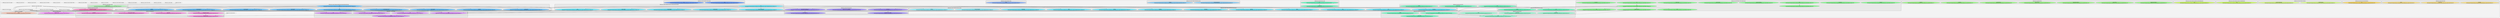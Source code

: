 digraph G {
    graph [rankdir=TB, clusterrank="local"];
    subgraph cluster_G {

        graph [style="filled,rounded", fillcolor="#80808018", label=""];
        linkedin_jobs_scraper [label="linkedin_jobs_scraper", style="filled", fillcolor="#ffffffb2", fontcolor="#000000", group="0"];
        linkedin_jobs_scraper__config [label="linkedin_jobs_scraper.config", style="filled", fillcolor="#ffffffb2", fontcolor="#000000", group="1"];
        linkedin_jobs_scraper__events [label="linkedin_jobs_scraper.events", style="filled", fillcolor="#ffffffb2", fontcolor="#000000", group="2"];
        linkedin_jobs_scraper__events__events [label="linkedin_jobs_scraper.events.events", style="filled", fillcolor="#ffffffb2", fontcolor="#000000", group="3"];
        linkedin_jobs_scraper__exceptions [label="linkedin_jobs_scraper.exceptions", style="filled", fillcolor="#ffffffb2", fontcolor="#000000", group="4"];
        linkedin_jobs_scraper__exceptions__exceptions [label="linkedin_jobs_scraper.exceptions.exceptions", style="filled", fillcolor="#ffffffb2", fontcolor="#000000", group="5"];
        linkedin_jobs_scraper__filters [label="linkedin_jobs_scraper.filters", style="filled", fillcolor="#ffffffb2", fontcolor="#000000", group="6"];
        linkedin_jobs_scraper__filters__filters [label="linkedin_jobs_scraper.filters.filters", style="filled", fillcolor="#ffffffb2", fontcolor="#000000", group="7"];
        linkedin_jobs_scraper__linkedin_scraper [label="linkedin_jobs_scraper.linkedin_scraper", style="filled", fillcolor="#ffffffb2", fontcolor="#000000", group="8"];
        linkedin_jobs_scraper__query [label="linkedin_jobs_scraper.query", style="filled", fillcolor="#ffffffb2", fontcolor="#000000", group="9"];
        linkedin_jobs_scraper__query__quer [label="linkedin_jobs_scraper.query.quer", style="filled", fillcolor="#ffffffb2", fontcolor="#000000", group="10"];
        linkedin_jobs_scraper__strategies [label="linkedin_jobs_scraper.strategies", style="filled", fillcolor="#ffffffb2", fontcolor="#000000", group="11"];
        linkedin_jobs_scraper__strategies__anonymous_strateg [label="linkedin_jobs_scraper.strategies.anonymous_strateg", style="filled", fillcolor="#ffffffb2", fontcolor="#000000", group="12"];
        linkedin_jobs_scraper__strategies__authenticated_strateg [label="linkedin_jobs_scraper.strategies.authenticated_strateg", style="filled", fillcolor="#ffffffb2", fontcolor="#000000", group="13"];
        linkedin_jobs_scraper__strategies__strateg [label="linkedin_jobs_scraper.strategies.strateg", style="filled", fillcolor="#ffffffb2", fontcolor="#000000", group="14"];
        linkedin_jobs_scraper__utils [label="linkedin_jobs_scraper.utils", style="filled", fillcolor="#ffffffb2", fontcolor="#000000", group="15"];
        linkedin_jobs_scraper__utils__chrome_driver [label="linkedin_jobs_scraper.utils.chrome_driver", style="filled", fillcolor="#ffffffb2", fontcolor="#000000", group="16"];
        linkedin_jobs_scraper__utils__constants [label="linkedin_jobs_scraper.utils.constants", style="filled", fillcolor="#ffffffb2", fontcolor="#000000", group="17"];
        linkedin_jobs_scraper__utils__logger [label="linkedin_jobs_scraper.utils.logger", style="filled", fillcolor="#ffffffb2", fontcolor="#000000", group="18"];
        linkedin_jobs_scraper__utils__text [label="linkedin_jobs_scraper.utils.text", style="filled", fillcolor="#ffffffb2", fontcolor="#000000", group="19"];
        linkedin_jobs_scraper__utils__url [label="linkedin_jobs_scraper.utils.url", style="filled", fillcolor="#ffffffb2", fontcolor="#000000", group="20"];
        linkedin_jobs_scraper__utils__user_agent [label="linkedin_jobs_scraper.utils.user_agent", style="filled", fillcolor="#ffffffb2", fontcolor="#000000", group="21"];
        subgraph cluster_linkedin_jobs_scraper__config {

            graph [style="filled,rounded", fillcolor="#80808018", label="linkedin_jobs_scraper.config"];
            linkedin_jobs_scraper__config__Config [label="Config\n(/home/sanjay/Development/explore/py-linkedin-jobs-scraper/linkedin_jobs_scraper/config.py:5)", style="filled", fillcolor="#ffb399b2", fontcolor="#000000", group="1"];
        }
        subgraph cluster_linkedin_jobs_scraper__events__events {

            graph [style="filled,rounded", fillcolor="#80808018", label="linkedin_jobs_scraper.events.events"];
            linkedin_jobs_scraper__events__events__EventData [label="EventData\n(/home/sanjay/Development/explore/py-linkedin-jobs-scraper/linkedin_jobs_scraper/events/events.py:14)", style="filled", fillcolor="#ffdd65b2", fontcolor="#000000", group="3"];
            linkedin_jobs_scraper__events__events__EventMetrics [label="EventMetrics\n(/home/sanjay/Development/explore/py-linkedin-jobs-scraper/linkedin_jobs_scraper/events/events.py:33)", style="filled", fillcolor="#ffdd65b2", fontcolor="#000000", group="3"];
            linkedin_jobs_scraper__events__events__Events [label="Events\n(/home/sanjay/Development/explore/py-linkedin-jobs-scraper/linkedin_jobs_scraper/events/events.py:6)", style="filled", fillcolor="#ffdd65b2", fontcolor="#000000", group="3"];
        }
        subgraph cluster_linkedin_jobs_scraper__events__events__EventMetrics {

            graph [style="filled,rounded", fillcolor="#80808018", label="linkedin_jobs_scraper.events.events.EventMetrics"];
            linkedin_jobs_scraper__events__events__EventMetrics____str__ [label="__str__\n(/home/sanjay/Development/explore/py-linkedin-jobs-scraper/linkedin_jobs_scraper/events/events.py:39)", style="filled", fillcolor="#ffd232b2", fontcolor="#000000", group="3"];
        }
        subgraph cluster_linkedin_jobs_scraper__exceptions__exceptions {

            graph [style="filled,rounded", fillcolor="#80808018", label="linkedin_jobs_scraper.exceptions.exceptions"];
            linkedin_jobs_scraper__exceptions__exceptions__CallbackException [label="CallbackException\n(/home/sanjay/Development/explore/py-linkedin-jobs-scraper/linkedin_jobs_scraper/exceptions/exceptions.py:1)", style="filled", fillcolor="#d0ff65b2", fontcolor="#000000", group="5"];
            linkedin_jobs_scraper__exceptions__exceptions__InvalidCookieException [label="InvalidCookieException\n(/home/sanjay/Development/explore/py-linkedin-jobs-scraper/linkedin_jobs_scraper/exceptions/exceptions.py:8)", style="filled", fillcolor="#d0ff65b2", fontcolor="#000000", group="5"];
        }
        subgraph cluster_linkedin_jobs_scraper__exceptions__exceptions__CallbackException {

            graph [style="filled,rounded", fillcolor="#80808018", label="linkedin_jobs_scraper.exceptions.exceptions.CallbackException"];
            linkedin_jobs_scraper__exceptions__exceptions__CallbackException____init__ [label="__init__\n(/home/sanjay/Development/explore/py-linkedin-jobs-scraper/linkedin_jobs_scraper/exceptions/exceptions.py:4)", style="filled", fillcolor="#c0ff32b2", fontcolor="#000000", group="5"];
        }
        subgraph cluster_linkedin_jobs_scraper__exceptions__exceptions__InvalidCookieException {

            graph [style="filled,rounded", fillcolor="#80808018", label="linkedin_jobs_scraper.exceptions.exceptions.InvalidCookieException"];
            linkedin_jobs_scraper__exceptions__exceptions__InvalidCookieException____init__ [label="__init__\n(/home/sanjay/Development/explore/py-linkedin-jobs-scraper/linkedin_jobs_scraper/exceptions/exceptions.py:11)", style="filled", fillcolor="#c0ff32b2", fontcolor="#000000", group="5"];
        }
        subgraph cluster_linkedin_jobs_scraper__filters__filters {

            graph [style="filled,rounded", fillcolor="#80808018", label="linkedin_jobs_scraper.filters.filters"];
            linkedin_jobs_scraper__filters__filters__ExperienceLevelFilters [label="ExperienceLevelFilters\n(/home/sanjay/Development/explore/py-linkedin-jobs-scraper/linkedin_jobs_scraper/filters/filters.py:27)", style="filled", fillcolor="#80ff65b2", fontcolor="#000000", group="7"];
            linkedin_jobs_scraper__filters__filters__IndustryFilters [label="IndustryFilters\n(/home/sanjay/Development/explore/py-linkedin-jobs-scraper/linkedin_jobs_scraper/filters/filters.py:42)", style="filled", fillcolor="#80ff65b2", fontcolor="#000000", group="7"];
            linkedin_jobs_scraper__filters__filters__OnSiteOrRemoteFilters [label="OnSiteOrRemoteFilters\n(/home/sanjay/Development/explore/py-linkedin-jobs-scraper/linkedin_jobs_scraper/filters/filters.py:36)", style="filled", fillcolor="#80ff65b2", fontcolor="#000000", group="7"];
            linkedin_jobs_scraper__filters__filters__RelevanceFilters [label="RelevanceFilters\n(/home/sanjay/Development/explore/py-linkedin-jobs-scraper/linkedin_jobs_scraper/filters/filters.py:5)", style="filled", fillcolor="#80ff65b2", fontcolor="#000000", group="7"];
            linkedin_jobs_scraper__filters__filters__SalaryBaseFilters [label="SalaryBaseFilters\n(/home/sanjay/Development/explore/py-linkedin-jobs-scraper/linkedin_jobs_scraper/filters/filters.py:62)", style="filled", fillcolor="#80ff65b2", fontcolor="#000000", group="7"];
            linkedin_jobs_scraper__filters__filters__TimeFilters [label="TimeFilters\n(/home/sanjay/Development/explore/py-linkedin-jobs-scraper/linkedin_jobs_scraper/filters/filters.py:10)", style="filled", fillcolor="#80ff65b2", fontcolor="#000000", group="7"];
            linkedin_jobs_scraper__filters__filters__TypeFilters [label="TypeFilters\n(/home/sanjay/Development/explore/py-linkedin-jobs-scraper/linkedin_jobs_scraper/filters/filters.py:17)", style="filled", fillcolor="#80ff65b2", fontcolor="#000000", group="7"];
        }
        subgraph cluster_linkedin_jobs_scraper__linkedin_scraper {

            graph [style="filled,rounded", fillcolor="#80808018", label="linkedin_jobs_scraper.linkedin_scraper"];
            linkedin_jobs_scraper__linkedin_scraper__LinkedinScraper [label="LinkedinScraper\n(/home/sanjay/Development/explore/py-linkedin-jobs-scraper/linkedin_jobs_scraper/linkedin_scraper.py:20)", style="filled", fillcolor="#99ffa1b2", fontcolor="#000000", group="8"];
        }
        subgraph cluster_linkedin_jobs_scraper__linkedin_scraper__LinkedinScraper {

            graph [style="filled,rounded", fillcolor="#80808018", label="linkedin_jobs_scraper.linkedin_scraper.LinkedinScraper"];
            linkedin_jobs_scraper__linkedin_scraper__LinkedinScraper____build_search_url [label="__build_search_url\n(/home/sanjay/Development/explore/py-linkedin-jobs-scraper/linkedin_jobs_scraper/linkedin_scraper.py:85)", style="filled", fillcolor="#65ff73b2", fontcolor="#000000", group="8"];
            linkedin_jobs_scraper__linkedin_scraper__LinkedinScraper____init__ [label="__init__\n(/home/sanjay/Development/explore/py-linkedin-jobs-scraper/linkedin_jobs_scraper/linkedin_scraper.py:33)", style="filled", fillcolor="#65ff73b2", fontcolor="#000000", group="8"];
            linkedin_jobs_scraper__linkedin_scraper__LinkedinScraper____run [label="__run\n(/home/sanjay/Development/explore/py-linkedin-jobs-scraper/linkedin_jobs_scraper/linkedin_scraper.py:149)", style="filled", fillcolor="#65ff73b2", fontcolor="#000000", group="8"];
            linkedin_jobs_scraper__linkedin_scraper__LinkedinScraper__add_proxy [label="add_proxy\n(/home/sanjay/Development/explore/py-linkedin-jobs-scraper/linkedin_jobs_scraper/linkedin_scraper.py:352)", style="filled", fillcolor="#65ff73b2", fontcolor="#000000", group="8"];
            linkedin_jobs_scraper__linkedin_scraper__LinkedinScraper__emit [label="emit\n(/home/sanjay/Development/explore/py-linkedin-jobs-scraper/linkedin_jobs_scraper/linkedin_scraper.py:288)", style="filled", fillcolor="#65ff73b2", fontcolor="#000000", group="8"];
            linkedin_jobs_scraper__linkedin_scraper__LinkedinScraper__get_proxies [label="get_proxies\n(/home/sanjay/Development/explore/py-linkedin-jobs-scraper/linkedin_jobs_scraper/linkedin_scraper.py:335)", style="filled", fillcolor="#65ff73b2", fontcolor="#000000", group="8"];
            linkedin_jobs_scraper__linkedin_scraper__LinkedinScraper__on [label="on\n(/home/sanjay/Development/explore/py-linkedin-jobs-scraper/linkedin_jobs_scraper/linkedin_scraper.py:253)", style="filled", fillcolor="#65ff73b2", fontcolor="#000000", group="8"];
            linkedin_jobs_scraper__linkedin_scraper__LinkedinScraper__once [label="once\n(/home/sanjay/Development/explore/py-linkedin-jobs-scraper/linkedin_jobs_scraper/linkedin_scraper.py:278)", style="filled", fillcolor="#65ff73b2", fontcolor="#000000", group="8"];
            linkedin_jobs_scraper__linkedin_scraper__LinkedinScraper__remove_all_listeners [label="remove_all_listeners\n(/home/sanjay/Development/explore/py-linkedin-jobs-scraper/linkedin_jobs_scraper/linkedin_scraper.py:323)", style="filled", fillcolor="#65ff73b2", fontcolor="#000000", group="8"];
            linkedin_jobs_scraper__linkedin_scraper__LinkedinScraper__remove_listener [label="remove_listener\n(/home/sanjay/Development/explore/py-linkedin-jobs-scraper/linkedin_jobs_scraper/linkedin_scraper.py:308)", style="filled", fillcolor="#65ff73b2", fontcolor="#000000", group="8"];
            linkedin_jobs_scraper__linkedin_scraper__LinkedinScraper__remove_proxy [label="remove_proxy\n(/home/sanjay/Development/explore/py-linkedin-jobs-scraper/linkedin_jobs_scraper/linkedin_scraper.py:361)", style="filled", fillcolor="#65ff73b2", fontcolor="#000000", group="8"];
            linkedin_jobs_scraper__linkedin_scraper__LinkedinScraper__run [label="run\n(/home/sanjay/Development/explore/py-linkedin-jobs-scraper/linkedin_jobs_scraper/linkedin_scraper.py:218)", style="filled", fillcolor="#65ff73b2", fontcolor="#000000", group="8"];
            linkedin_jobs_scraper__linkedin_scraper__LinkedinScraper__set_proxies [label="set_proxies\n(/home/sanjay/Development/explore/py-linkedin-jobs-scraper/linkedin_jobs_scraper/linkedin_scraper.py:343)", style="filled", fillcolor="#65ff73b2", fontcolor="#000000", group="8"];
        }
        subgraph cluster_linkedin_jobs_scraper__query__quer {

            graph [style="filled,rounded", fillcolor="#80808018", label="linkedin_jobs_scraper.query.quer"];
            linkedin_jobs_scraper__query__quer__Query [label="Query\n(/home/sanjay/Development/explore/py-linkedin-jobs-scraper/linkedin_jobs_scraper/query/query.py:124)", style="filled", fillcolor="#65ffc3b2", fontcolor="#000000", group="10"];
            linkedin_jobs_scraper__query__quer__QueryFilters [label="QueryFilters\n(/home/sanjay/Development/explore/py-linkedin-jobs-scraper/linkedin_jobs_scraper/query/query.py:16)", style="filled", fillcolor="#65ffc3b2", fontcolor="#000000", group="10"];
            linkedin_jobs_scraper__query__quer__QueryOptions [label="QueryOptions\n(/home/sanjay/Development/explore/py-linkedin-jobs-scraper/linkedin_jobs_scraper/query/query.py:80)", style="filled", fillcolor="#65ffc3b2", fontcolor="#000000", group="10"];
            linkedin_jobs_scraper__query__quer____Base [label="__Base\n(/home/sanjay/Development/explore/py-linkedin-jobs-scraper/linkedin_jobs_scraper/query/query.py:6)", style="filled", fillcolor="#65ffc3b2", fontcolor="#000000", group="10"];
        }
        subgraph cluster_linkedin_jobs_scraper__query__quer__Query {

            graph [style="filled,rounded", fillcolor="#80808018", label="linkedin_jobs_scraper.query.quer.Query"];
            linkedin_jobs_scraper__query__quer__Query____init__ [label="__init__\n(/home/sanjay/Development/explore/py-linkedin-jobs-scraper/linkedin_jobs_scraper/query/query.py:125)", style="filled", fillcolor="#32ffafb2", fontcolor="#000000", group="10"];
            linkedin_jobs_scraper__query__quer__Query__merge_options [label="merge_options\n(/home/sanjay/Development/explore/py-linkedin-jobs-scraper/linkedin_jobs_scraper/query/query.py:131)", style="filled", fillcolor="#32ffafb2", fontcolor="#000000", group="10"];
            linkedin_jobs_scraper__query__quer__Query__validate [label="validate\n(/home/sanjay/Development/explore/py-linkedin-jobs-scraper/linkedin_jobs_scraper/query/query.py:147)", style="filled", fillcolor="#32ffafb2", fontcolor="#000000", group="10"];
        }
        subgraph cluster_linkedin_jobs_scraper__query__quer__QueryFilters {

            graph [style="filled,rounded", fillcolor="#80808018", label="linkedin_jobs_scraper.query.quer.QueryFilters"];
            linkedin_jobs_scraper__query__quer__QueryFilters____init__ [label="__init__\n(/home/sanjay/Development/explore/py-linkedin-jobs-scraper/linkedin_jobs_scraper/query/query.py:25)", style="filled", fillcolor="#32ffafb2", fontcolor="#000000", group="10"];
            linkedin_jobs_scraper__query__quer__QueryFilters__process_filter [label="process_filter\n(/home/sanjay/Development/explore/py-linkedin-jobs-scraper/linkedin_jobs_scraper/query/query.py:18)", style="filled", fillcolor="#32ffafb2", fontcolor="#000000", group="10"];
            linkedin_jobs_scraper__query__quer__QueryFilters__validate [label="validate\n(/home/sanjay/Development/explore/py-linkedin-jobs-scraper/linkedin_jobs_scraper/query/query.py:46)", style="filled", fillcolor="#32ffafb2", fontcolor="#000000", group="10"];
        }
        subgraph cluster_linkedin_jobs_scraper__query__quer__QueryOptions {

            graph [style="filled,rounded", fillcolor="#80808018", label="linkedin_jobs_scraper.query.quer.QueryOptions"];
            linkedin_jobs_scraper__query__quer__QueryOptions____init__ [label="__init__\n(/home/sanjay/Development/explore/py-linkedin-jobs-scraper/linkedin_jobs_scraper/query/query.py:81)", style="filled", fillcolor="#32ffafb2", fontcolor="#000000", group="10"];
            linkedin_jobs_scraper__query__quer__QueryOptions__validate [label="validate\n(/home/sanjay/Development/explore/py-linkedin-jobs-scraper/linkedin_jobs_scraper/query/query.py:101)", style="filled", fillcolor="#32ffafb2", fontcolor="#000000", group="10"];
        }
        subgraph cluster_linkedin_jobs_scraper__query__quer____Base {

            graph [style="filled,rounded", fillcolor="#80808018", label="linkedin_jobs_scraper.query.quer.__Base"];
            linkedin_jobs_scraper__query__quer____Base____is_empty_list [label="__is_empty_list\n(/home/sanjay/Development/explore/py-linkedin-jobs-scraper/linkedin_jobs_scraper/query/query.py:12)", style="filled", fillcolor="#32ffafb2", fontcolor="#000000", group="10"];
            linkedin_jobs_scraper__query__quer____Base____str__ [label="__str__\n(/home/sanjay/Development/explore/py-linkedin-jobs-scraper/linkedin_jobs_scraper/query/query.py:7)", style="filled", fillcolor="#32ffafb2", fontcolor="#000000", group="10"];
        }
        subgraph cluster_linkedin_jobs_scraper__strategies__anonymous_strateg {

            graph [style="filled,rounded", fillcolor="#80808018", label="linkedin_jobs_scraper.strategies.anonymous_strateg"];
            linkedin_jobs_scraper__strategies__anonymous_strateg__AnonymousStrategy [label="AnonymousStrategy\n(/home/sanjay/Development/explore/py-linkedin-jobs-scraper/linkedin_jobs_scraper/strategies/anonymous_strategy.py:64)", style="filled", fillcolor="#65ebffb2", fontcolor="#000000", group="12"];
            linkedin_jobs_scraper__strategies__anonymous_strateg__Selectors [label="Selectors\n(/home/sanjay/Development/explore/py-linkedin-jobs-scraper/linkedin_jobs_scraper/strategies/anonymous_strategy.py:15)", style="filled", fillcolor="#65ebffb2", fontcolor="#000000", group="12"];
        }
        subgraph cluster_linkedin_jobs_scraper__strategies__anonymous_strateg__AnonymousStrategy {

            graph [style="filled,rounded", fillcolor="#80808018", label="linkedin_jobs_scraper.strategies.anonymous_strateg.AnonymousStrategy"];
            linkedin_jobs_scraper__strategies__anonymous_strateg__AnonymousStrategy____accept_cookies [label="__accept_cookies\n(/home/sanjay/Development/explore/py-linkedin-jobs-scraper/linkedin_jobs_scraper/strategies/anonymous_strategy.py:159)", style="filled", fillcolor="#32e4ffb2", fontcolor="#000000", group="12"];
            linkedin_jobs_scraper__strategies__anonymous_strateg__AnonymousStrategy____init__ [label="__init__\n(/home/sanjay/Development/explore/py-linkedin-jobs-scraper/linkedin_jobs_scraper/strategies/anonymous_strategy.py:65)", style="filled", fillcolor="#32e4ffb2", fontcolor="#000000", group="12"];
            linkedin_jobs_scraper__strategies__anonymous_strateg__AnonymousStrategy____load_job_details [label="__load_job_details\n(/home/sanjay/Development/explore/py-linkedin-jobs-scraper/linkedin_jobs_scraper/strategies/anonymous_strategy.py:81)", style="filled", fillcolor="#32e4ffb2", fontcolor="#000000", group="12"];
            linkedin_jobs_scraper__strategies__anonymous_strateg__AnonymousStrategy____load_more_jobs [label="__load_more_jobs\n(/home/sanjay/Development/explore/py-linkedin-jobs-scraper/linkedin_jobs_scraper/strategies/anonymous_strategy.py:113)", style="filled", fillcolor="#32e4ffb2", fontcolor="#000000", group="12"];
            linkedin_jobs_scraper__strategies__anonymous_strateg__AnonymousStrategy____require_authentication [label="__require_authentication\n(/home/sanjay/Development/explore/py-linkedin-jobs-scraper/linkedin_jobs_scraper/strategies/anonymous_strategy.py:70)", style="filled", fillcolor="#32e4ffb2", fontcolor="#000000", group="12"];
            linkedin_jobs_scraper__strategies__anonymous_strateg__AnonymousStrategy__run [label="run\n(/home/sanjay/Development/explore/py-linkedin-jobs-scraper/linkedin_jobs_scraper/strategies/anonymous_strategy.py:181)", style="filled", fillcolor="#32e4ffb2", fontcolor="#000000", group="12"];
        }
        subgraph cluster_linkedin_jobs_scraper__strategies__anonymous_strateg__Selectors {

            graph [style="filled,rounded", fillcolor="#80808018", label="linkedin_jobs_scraper.strategies.anonymous_strateg.Selectors"];
            linkedin_jobs_scraper__strategies__anonymous_strateg__Selectors__applyLink [label="applyLink\n(/home/sanjay/Development/explore/py-linkedin-jobs-scraper/linkedin_jobs_scraper/strategies/anonymous_strategy.py:34)", style="filled", fillcolor="#32e4ffb2", fontcolor="#000000", group="12"];
            linkedin_jobs_scraper__strategies__anonymous_strateg__Selectors__companies [label="companies\n(/home/sanjay/Development/explore/py-linkedin-jobs-scraper/linkedin_jobs_scraper/strategies/anonymous_strategy.py:42)", style="filled", fillcolor="#32e4ffb2", fontcolor="#000000", group="12"];
            linkedin_jobs_scraper__strategies__anonymous_strateg__Selectors__container [label="container\n(/home/sanjay/Development/explore/py-linkedin-jobs-scraper/linkedin_jobs_scraper/strategies/anonymous_strategy.py:19)", style="filled", fillcolor="#32e4ffb2", fontcolor="#000000", group="12"];
            linkedin_jobs_scraper__strategies__anonymous_strateg__Selectors__dates [label="dates\n(/home/sanjay/Development/explore/py-linkedin-jobs-scraper/linkedin_jobs_scraper/strategies/anonymous_strategy.py:38)", style="filled", fillcolor="#32e4ffb2", fontcolor="#000000", group="12"];
            linkedin_jobs_scraper__strategies__anonymous_strateg__Selectors__description [label="description\n(/home/sanjay/Development/explore/py-linkedin-jobs-scraper/linkedin_jobs_scraper/strategies/anonymous_strategy.py:56)", style="filled", fillcolor="#32e4ffb2", fontcolor="#000000", group="12"];
            linkedin_jobs_scraper__strategies__anonymous_strateg__Selectors__detailsPanel [label="detailsPanel\n(/home/sanjay/Development/explore/py-linkedin-jobs-scraper/linkedin_jobs_scraper/strategies/anonymous_strategy.py:52)", style="filled", fillcolor="#32e4ffb2", fontcolor="#000000", group="12"];
            linkedin_jobs_scraper__strategies__anonymous_strateg__Selectors__jobs [label="jobs\n(/home/sanjay/Development/explore/py-linkedin-jobs-scraper/linkedin_jobs_scraper/strategies/anonymous_strategy.py:24)", style="filled", fillcolor="#32e4ffb2", fontcolor="#000000", group="12"];
            linkedin_jobs_scraper__strategies__anonymous_strateg__Selectors__links [label="links\n(/home/sanjay/Development/explore/py-linkedin-jobs-scraper/linkedin_jobs_scraper/strategies/anonymous_strategy.py:29)", style="filled", fillcolor="#32e4ffb2", fontcolor="#000000", group="12"];
            linkedin_jobs_scraper__strategies__anonymous_strateg__Selectors__places [label="places\n(/home/sanjay/Development/explore/py-linkedin-jobs-scraper/linkedin_jobs_scraper/strategies/anonymous_strategy.py:47)", style="filled", fillcolor="#32e4ffb2", fontcolor="#000000", group="12"];
            linkedin_jobs_scraper__strategies__anonymous_strateg__Selectors__seeMoreJobs [label="seeMoreJobs\n(/home/sanjay/Development/explore/py-linkedin-jobs-scraper/linkedin_jobs_scraper/strategies/anonymous_strategy.py:60)", style="filled", fillcolor="#32e4ffb2", fontcolor="#000000", group="12"];
        }
        subgraph cluster_linkedin_jobs_scraper__strategies__authenticated_strateg {

            graph [style="filled,rounded", fillcolor="#80808018", label="linkedin_jobs_scraper.strategies.authenticated_strateg"];
            linkedin_jobs_scraper__strategies__authenticated_strateg__AuthenticatedStrategy [label="AuthenticatedStrategy\n(/home/sanjay/Development/explore/py-linkedin-jobs-scraper/linkedin_jobs_scraper/strategies/authenticated_strategy.py:45)", style="filled", fillcolor="#65c3ffb2", fontcolor="#000000", group="13"];
            linkedin_jobs_scraper__strategies__authenticated_strateg__Selectors [label="Selectors\n(/home/sanjay/Development/explore/py-linkedin-jobs-scraper/linkedin_jobs_scraper/strategies/authenticated_strategy.py:22)", style="filled", fillcolor="#65c3ffb2", fontcolor="#000000", group="13"];
        }
        subgraph cluster_linkedin_jobs_scraper__strategies__authenticated_strateg__AuthenticatedStrategy {

            graph [style="filled,rounded", fillcolor="#80808018", label="linkedin_jobs_scraper.strategies.authenticated_strateg.AuthenticatedStrategy"];
            linkedin_jobs_scraper__strategies__authenticated_strateg__AuthenticatedStrategy____accept_cookies [label="__accept_cookies\n(/home/sanjay/Development/explore/py-linkedin-jobs-scraper/linkedin_jobs_scraper/strategies/authenticated_strategy.py:152)", style="filled", fillcolor="#32afffb2", fontcolor="#000000", group="13"];
            linkedin_jobs_scraper__strategies__authenticated_strateg__AuthenticatedStrategy____accept_privacy [label="__accept_privacy\n(/home/sanjay/Development/explore/py-linkedin-jobs-scraper/linkedin_jobs_scraper/strategies/authenticated_strategy.py:175)", style="filled", fillcolor="#32afffb2", fontcolor="#000000", group="13"];
            linkedin_jobs_scraper__strategies__authenticated_strateg__AuthenticatedStrategy____close_chat_panel [label="__close_chat_panel\n(/home/sanjay/Development/explore/py-linkedin-jobs-scraper/linkedin_jobs_scraper/strategies/authenticated_strategy.py:199)", style="filled", fillcolor="#32afffb2", fontcolor="#000000", group="13"];
            linkedin_jobs_scraper__strategies__authenticated_strateg__AuthenticatedStrategy____extract_apply_link [label="__extract_apply_link\n(/home/sanjay/Development/explore/py-linkedin-jobs-scraper/linkedin_jobs_scraper/strategies/authenticated_strategy.py:220)", style="filled", fillcolor="#32afffb2", fontcolor="#000000", group="13"];
            linkedin_jobs_scraper__strategies__authenticated_strateg__AuthenticatedStrategy____init__ [label="__init__\n(/home/sanjay/Development/explore/py-linkedin-jobs-scraper/linkedin_jobs_scraper/strategies/authenticated_strategy.py:46)", style="filled", fillcolor="#32afffb2", fontcolor="#000000", group="13"];
            linkedin_jobs_scraper__strategies__authenticated_strateg__AuthenticatedStrategy____is_authenticated_session [label="__is_authenticated_session\n(/home/sanjay/Development/explore/py-linkedin-jobs-scraper/linkedin_jobs_scraper/strategies/authenticated_strategy.py:50)", style="filled", fillcolor="#32afffb2", fontcolor="#000000", group="13"];
            linkedin_jobs_scraper__strategies__authenticated_strateg__AuthenticatedStrategy____load_job_details [label="__load_job_details\n(/home/sanjay/Development/explore/py-linkedin-jobs-scraper/linkedin_jobs_scraper/strategies/authenticated_strategy.py:87)", style="filled", fillcolor="#32afffb2", fontcolor="#000000", group="13"];
            linkedin_jobs_scraper__strategies__authenticated_strateg__AuthenticatedStrategy____load_jobs [label="__load_jobs\n(/home/sanjay/Development/explore/py-linkedin-jobs-scraper/linkedin_jobs_scraper/strategies/authenticated_strategy.py:59)", style="filled", fillcolor="#32afffb2", fontcolor="#000000", group="13"];
            linkedin_jobs_scraper__strategies__authenticated_strateg__AuthenticatedStrategy____paginate [label="__paginate\n(/home/sanjay/Development/explore/py-linkedin-jobs-scraper/linkedin_jobs_scraper/strategies/authenticated_strategy.py:123)", style="filled", fillcolor="#32afffb2", fontcolor="#000000", group="13"];
            linkedin_jobs_scraper__strategies__authenticated_strateg__AuthenticatedStrategy__run [label="run\n(/home/sanjay/Development/explore/py-linkedin-jobs-scraper/linkedin_jobs_scraper/strategies/authenticated_strategy.py:265)", style="filled", fillcolor="#32afffb2", fontcolor="#000000", group="13"];
        }
        subgraph cluster_linkedin_jobs_scraper__strategies__strateg {

            graph [style="filled,rounded", fillcolor="#80808018", label="linkedin_jobs_scraper.strategies.strateg"];
            linkedin_jobs_scraper__strategies__strateg__Strategy [label="Strategy\n(/home/sanjay/Development/explore/py-linkedin-jobs-scraper/linkedin_jobs_scraper/strategies/strategy.py:5)", style="filled", fillcolor="#659bffb2", fontcolor="#000000", group="14"];
        }
        subgraph cluster_linkedin_jobs_scraper__strategies__strateg__Strategy {

            graph [style="filled,rounded", fillcolor="#80808018", label="linkedin_jobs_scraper.strategies.strateg.Strategy"];
            linkedin_jobs_scraper__strategies__strateg__Strategy____init__ [label="__init__\n(/home/sanjay/Development/explore/py-linkedin-jobs-scraper/linkedin_jobs_scraper/strategies/strategy.py:6)", style="filled", fillcolor="#3279ffb2", fontcolor="#000000", group="14"];
            linkedin_jobs_scraper__strategies__strateg__Strategy__run [label="run\n(/home/sanjay/Development/explore/py-linkedin-jobs-scraper/linkedin_jobs_scraper/strategies/strategy.py:9)", style="filled", fillcolor="#3279ffb2", fontcolor="#000000", group="14"];
        }
        subgraph cluster_linkedin_jobs_scraper__utils__chrome_driver {

            graph [style="filled,rounded", fillcolor="#80808018", label="linkedin_jobs_scraper.utils.chrome_driver"];
            linkedin_jobs_scraper__utils__chrome_driver__build_driver [label="build_driver\n(/home/sanjay/Development/explore/py-linkedin-jobs-scraper/linkedin_jobs_scraper/utils/chrome_driver.py:76)", style="filled", fillcolor="#8065ffb2", fontcolor="#000000", group="16"];
            linkedin_jobs_scraper__utils__chrome_driver__get_debugger_url [label="get_debugger_url\n(/home/sanjay/Development/explore/py-linkedin-jobs-scraper/linkedin_jobs_scraper/utils/chrome_driver.py:104)", style="filled", fillcolor="#8065ffb2", fontcolor="#000000", group="16"];
            linkedin_jobs_scraper__utils__chrome_driver__get_default_driver_options [label="get_default_driver_options\n(/home/sanjay/Development/explore/py-linkedin-jobs-scraper/linkedin_jobs_scraper/utils/chrome_driver.py:10)", style="filled", fillcolor="#8065ffb2", fontcolor="#000000", group="16"];
            linkedin_jobs_scraper__utils__chrome_driver__get_driver_proxy_capabilities [label="get_driver_proxy_capabilities\n(/home/sanjay/Development/explore/py-linkedin-jobs-scraper/linkedin_jobs_scraper/utils/chrome_driver.py:58)", style="filled", fillcolor="#8065ffb2", fontcolor="#000000", group="16"];
            linkedin_jobs_scraper__utils__chrome_driver__get_websocket_debugger_url [label="get_websocket_debugger_url\n(/home/sanjay/Development/explore/py-linkedin-jobs-scraper/linkedin_jobs_scraper/utils/chrome_driver.py:116)", style="filled", fillcolor="#8065ffb2", fontcolor="#000000", group="16"];
        }
        subgraph cluster_linkedin_jobs_scraper__utils__logger {

            graph [style="filled,rounded", fillcolor="#80808018", label="linkedin_jobs_scraper.utils.logger"];
            linkedin_jobs_scraper__utils__logger____format [label="__format\n(/home/sanjay/Development/explore/py-linkedin-jobs-scraper/linkedin_jobs_scraper/utils/logger.py:13)", style="filled", fillcolor="#d065ffb2", fontcolor="#000000", group="18"];
            linkedin_jobs_scraper__utils__logger__debug [label="debug\n(/home/sanjay/Development/explore/py-linkedin-jobs-scraper/linkedin_jobs_scraper/utils/logger.py:17)", style="filled", fillcolor="#d065ffb2", fontcolor="#000000", group="18"];
            linkedin_jobs_scraper__utils__logger__error [label="error\n(/home/sanjay/Development/explore/py-linkedin-jobs-scraper/linkedin_jobs_scraper/utils/logger.py:29)", style="filled", fillcolor="#d065ffb2", fontcolor="#000000", group="18"];
            linkedin_jobs_scraper__utils__logger__info [label="info\n(/home/sanjay/Development/explore/py-linkedin-jobs-scraper/linkedin_jobs_scraper/utils/logger.py:21)", style="filled", fillcolor="#d065ffb2", fontcolor="#000000", group="18"];
            linkedin_jobs_scraper__utils__logger__warn [label="warn\n(/home/sanjay/Development/explore/py-linkedin-jobs-scraper/linkedin_jobs_scraper/utils/logger.py:25)", style="filled", fillcolor="#d065ffb2", fontcolor="#000000", group="18"];
        }
        subgraph cluster_linkedin_jobs_scraper__utils__text {

            graph [style="filled,rounded", fillcolor="#80808018", label="linkedin_jobs_scraper.utils.text"];
            linkedin_jobs_scraper__utils__text__normalize_spaces [label="normalize_spaces\n(/home/sanjay/Development/explore/py-linkedin-jobs-scraper/linkedin_jobs_scraper/utils/text.py:4)", style="filled", fillcolor="#f865ffb2", fontcolor="#000000", group="19"];
        }
        subgraph cluster_linkedin_jobs_scraper__utils__url {

            graph [style="filled,rounded", fillcolor="#80808018", label="linkedin_jobs_scraper.utils.url"];
            linkedin_jobs_scraper__utils__url__get_domain [label="get_domain\n(/home/sanjay/Development/explore/py-linkedin-jobs-scraper/linkedin_jobs_scraper/utils/url.py:43)", style="filled", fillcolor="#ff65ddb2", fontcolor="#000000", group="20"];
            linkedin_jobs_scraper__utils__url__get_location [label="get_location\n(/home/sanjay/Development/explore/py-linkedin-jobs-scraper/linkedin_jobs_scraper/utils/url.py:53)", style="filled", fillcolor="#ff65ddb2", fontcolor="#000000", group="20"];
            linkedin_jobs_scraper__utils__url__get_query_params [label="get_query_params\n(/home/sanjay/Development/explore/py-linkedin-jobs-scraper/linkedin_jobs_scraper/utils/url.py:4)", style="filled", fillcolor="#ff65ddb2", fontcolor="#000000", group="20"];
            linkedin_jobs_scraper__utils__url__get_url_no_query_params [label="get_url_no_query_params\n(/home/sanjay/Development/explore/py-linkedin-jobs-scraper/linkedin_jobs_scraper/utils/url.py:15)", style="filled", fillcolor="#ff65ddb2", fontcolor="#000000", group="20"];
            linkedin_jobs_scraper__utils__url__override_query_params [label="override_query_params\n(/home/sanjay/Development/explore/py-linkedin-jobs-scraper/linkedin_jobs_scraper/utils/url.py:27)", style="filled", fillcolor="#ff65ddb2", fontcolor="#000000", group="20"];
        }
        subgraph cluster_linkedin_jobs_scraper__utils__user_agent {

            graph [style="filled,rounded", fillcolor="#80808018", label="linkedin_jobs_scraper.utils.user_agent"];
            linkedin_jobs_scraper__utils__user_agent__get_random_user_agent [label="get_random_user_agent\n(/home/sanjay/Development/explore/py-linkedin-jobs-scraper/linkedin_jobs_scraper/utils/user_agent.py:16)", style="filled", fillcolor="#ff65b5b2", fontcolor="#000000", group="21"];
        }
    }
        linkedin_jobs_scraper -> linkedin_jobs_scraper__linkedin_scraper__LinkedinScraper [style="solid",  color="#000000"];
        linkedin_jobs_scraper__linkedin_scraper -> linkedin_jobs_scraper__utils__logger__debug [style="solid",  color="#000000"];
        linkedin_jobs_scraper__linkedin_scraper -> linkedin_jobs_scraper__utils__logger__info [style="solid",  color="#000000"];
        linkedin_jobs_scraper__linkedin_scraper -> linkedin_jobs_scraper__utils__logger__warn [style="solid",  color="#000000"];
        linkedin_jobs_scraper__linkedin_scraper -> linkedin_jobs_scraper__utils__logger__error [style="solid",  color="#000000"];
        linkedin_jobs_scraper__linkedin_scraper -> linkedin_jobs_scraper__utils__url__get_query_params [style="solid",  color="#000000"];
        linkedin_jobs_scraper__linkedin_scraper -> linkedin_jobs_scraper__utils__url__get_domain [style="solid",  color="#000000"];
        linkedin_jobs_scraper__linkedin_scraper -> linkedin_jobs_scraper__utils__url__get_url_no_query_params [style="solid",  color="#000000"];
        linkedin_jobs_scraper__linkedin_scraper -> linkedin_jobs_scraper__utils__chrome_driver__build_driver [style="solid",  color="#000000"];
        linkedin_jobs_scraper__linkedin_scraper -> linkedin_jobs_scraper__utils__chrome_driver__get_websocket_debugger_url [style="solid",  color="#000000"];
        linkedin_jobs_scraper__linkedin_scraper -> linkedin_jobs_scraper__utils__user_agent__get_random_user_agent [style="solid",  color="#000000"];
        linkedin_jobs_scraper__linkedin_scraper -> linkedin_jobs_scraper__config__Config [style="solid",  color="#000000"];
        linkedin_jobs_scraper__linkedin_scraper__LinkedinScraper____init__ -> linkedin_jobs_scraper__utils__logger__info [style="solid",  color="#000000"];
        linkedin_jobs_scraper__linkedin_scraper__LinkedinScraper____build_search_url -> linkedin_jobs_scraper__utils__logger__debug [style="solid",  color="#000000"];
        linkedin_jobs_scraper__linkedin_scraper__LinkedinScraper____build_search_url -> linkedin_jobs_scraper__utils__url__get_query_params [style="solid",  color="#000000"];
        linkedin_jobs_scraper__linkedin_scraper__LinkedinScraper____run -> linkedin_jobs_scraper__utils__logger__debug [style="solid",  color="#000000"];
        linkedin_jobs_scraper__linkedin_scraper__LinkedinScraper____run -> linkedin_jobs_scraper__utils__logger__info [style="solid",  color="#000000"];
        linkedin_jobs_scraper__linkedin_scraper__LinkedinScraper____run -> linkedin_jobs_scraper__utils__logger__error [style="solid",  color="#000000"];
        linkedin_jobs_scraper__linkedin_scraper__LinkedinScraper____run -> linkedin_jobs_scraper__utils__chrome_driver__build_driver [style="solid",  color="#000000"];
        linkedin_jobs_scraper__linkedin_scraper__LinkedinScraper____run -> linkedin_jobs_scraper__utils__chrome_driver__get_websocket_debugger_url [style="solid",  color="#000000"];
        linkedin_jobs_scraper__linkedin_scraper__LinkedinScraper____run -> linkedin_jobs_scraper__linkedin_scraper__LinkedinScraper____init__ [style="solid",  color="#000000"];
        linkedin_jobs_scraper__linkedin_scraper__LinkedinScraper____run -> linkedin_jobs_scraper__linkedin_scraper__LinkedinScraper____build_search_url [style="solid",  color="#000000"];
        linkedin_jobs_scraper__linkedin_scraper__LinkedinScraper____run -> linkedin_jobs_scraper__linkedin_scraper__LinkedinScraper__emit [style="solid",  color="#000000"];
        linkedin_jobs_scraper__linkedin_scraper__LinkedinScraper__run -> linkedin_jobs_scraper__linkedin_scraper__LinkedinScraper____run [style="solid",  color="#000000"];
        linkedin_jobs_scraper__linkedin_scraper__LinkedinScraper__once -> linkedin_jobs_scraper__linkedin_scraper__LinkedinScraper__on [style="solid",  color="#000000"];
        linkedin_jobs_scraper__strategies__authenticated_strateg -> linkedin_jobs_scraper__utils__logger__debug [style="solid",  color="#000000"];
        linkedin_jobs_scraper__strategies__authenticated_strateg -> linkedin_jobs_scraper__utils__logger__info [style="solid",  color="#000000"];
        linkedin_jobs_scraper__strategies__authenticated_strateg -> linkedin_jobs_scraper__utils__logger__warn [style="solid",  color="#000000"];
        linkedin_jobs_scraper__strategies__authenticated_strateg -> linkedin_jobs_scraper__utils__logger__error [style="solid",  color="#000000"];
        linkedin_jobs_scraper__strategies__authenticated_strateg -> linkedin_jobs_scraper__utils__url__get_query_params [style="solid",  color="#000000"];
        linkedin_jobs_scraper__strategies__authenticated_strateg -> linkedin_jobs_scraper__utils__url__get_location [style="solid",  color="#000000"];
        linkedin_jobs_scraper__strategies__authenticated_strateg -> linkedin_jobs_scraper__utils__url__override_query_params [style="solid",  color="#000000"];
        linkedin_jobs_scraper__strategies__authenticated_strateg -> linkedin_jobs_scraper__utils__text__normalize_spaces [style="solid",  color="#000000"];
        linkedin_jobs_scraper__strategies__authenticated_strateg -> linkedin_jobs_scraper__config__Config [style="solid",  color="#000000"];
        linkedin_jobs_scraper__strategies__authenticated_strateg__AuthenticatedStrategy____paginate -> linkedin_jobs_scraper__utils__url__override_query_params [style="solid",  color="#000000"];
        linkedin_jobs_scraper__strategies__authenticated_strateg__AuthenticatedStrategy____paginate -> linkedin_jobs_scraper__utils__logger__info [style="solid",  color="#000000"];
        linkedin_jobs_scraper__strategies__authenticated_strateg__AuthenticatedStrategy____accept_cookies -> linkedin_jobs_scraper__utils__logger__debug [style="solid",  color="#000000"];
        linkedin_jobs_scraper__strategies__authenticated_strateg__AuthenticatedStrategy____accept_privacy -> linkedin_jobs_scraper__utils__logger__debug [style="solid",  color="#000000"];
        linkedin_jobs_scraper__strategies__authenticated_strateg__AuthenticatedStrategy____close_chat_panel -> linkedin_jobs_scraper__utils__logger__debug [style="solid",  color="#000000"];
        linkedin_jobs_scraper__strategies__authenticated_strateg__AuthenticatedStrategy____extract_apply_link -> linkedin_jobs_scraper__utils__logger__debug [style="solid",  color="#000000"];
        linkedin_jobs_scraper__strategies__authenticated_strateg__AuthenticatedStrategy____extract_apply_link -> linkedin_jobs_scraper__utils__logger__warn [style="solid",  color="#000000"];
        linkedin_jobs_scraper__strategies__authenticated_strateg__AuthenticatedStrategy__run -> linkedin_jobs_scraper__strategies__authenticated_strateg__AuthenticatedStrategy____paginate [style="solid",  color="#000000"];
        linkedin_jobs_scraper__strategies__authenticated_strateg__AuthenticatedStrategy__run -> linkedin_jobs_scraper__utils__logger__debug [style="solid",  color="#000000"];
        linkedin_jobs_scraper__strategies__authenticated_strateg__AuthenticatedStrategy__run -> linkedin_jobs_scraper__utils__logger__info [style="solid",  color="#000000"];
        linkedin_jobs_scraper__strategies__authenticated_strateg__AuthenticatedStrategy__run -> linkedin_jobs_scraper__utils__logger__warn [style="solid",  color="#000000"];
        linkedin_jobs_scraper__strategies__authenticated_strateg__AuthenticatedStrategy__run -> linkedin_jobs_scraper__utils__logger__error [style="solid",  color="#000000"];
        linkedin_jobs_scraper__strategies__authenticated_strateg__AuthenticatedStrategy__run -> linkedin_jobs_scraper__strategies__authenticated_strateg__AuthenticatedStrategy____accept_cookies [style="solid",  color="#000000"];
        linkedin_jobs_scraper__strategies__authenticated_strateg__AuthenticatedStrategy__run -> linkedin_jobs_scraper__strategies__authenticated_strateg__AuthenticatedStrategy____accept_privacy [style="solid",  color="#000000"];
        linkedin_jobs_scraper__strategies__authenticated_strateg__AuthenticatedStrategy__run -> linkedin_jobs_scraper__strategies__authenticated_strateg__AuthenticatedStrategy____close_chat_panel [style="solid",  color="#000000"];
        linkedin_jobs_scraper__strategies__authenticated_strateg__AuthenticatedStrategy__run -> linkedin_jobs_scraper__strategies__authenticated_strateg__AuthenticatedStrategy____extract_apply_link [style="solid",  color="#000000"];
        linkedin_jobs_scraper__strategies__authenticated_strateg__AuthenticatedStrategy__run -> linkedin_jobs_scraper__utils__url__get_location [style="solid",  color="#000000"];
        linkedin_jobs_scraper__strategies__authenticated_strateg__AuthenticatedStrategy__run -> linkedin_jobs_scraper__utils__url__override_query_params [style="solid",  color="#000000"];
        linkedin_jobs_scraper__strategies__authenticated_strateg__AuthenticatedStrategy__run -> linkedin_jobs_scraper__utils__text__normalize_spaces [style="solid",  color="#000000"];
        linkedin_jobs_scraper__strategies__authenticated_strateg__AuthenticatedStrategy__run -> linkedin_jobs_scraper__strategies__authenticated_strateg__AuthenticatedStrategy____init__ [style="solid",  color="#000000"];
        linkedin_jobs_scraper__strategies__authenticated_strateg__AuthenticatedStrategy__run -> linkedin_jobs_scraper__strategies__authenticated_strateg__AuthenticatedStrategy____is_authenticated_session [style="solid",  color="#000000"];
        linkedin_jobs_scraper__strategies__authenticated_strateg__AuthenticatedStrategy__run -> linkedin_jobs_scraper__strategies__authenticated_strateg__AuthenticatedStrategy____load_jobs [style="solid",  color="#000000"];
        linkedin_jobs_scraper__strategies__authenticated_strateg__AuthenticatedStrategy__run -> linkedin_jobs_scraper__strategies__authenticated_strateg__AuthenticatedStrategy____load_job_details [style="solid",  color="#000000"];
        linkedin_jobs_scraper__strategies__anonymous_strateg -> linkedin_jobs_scraper__utils__logger__debug [style="solid",  color="#000000"];
        linkedin_jobs_scraper__strategies__anonymous_strateg -> linkedin_jobs_scraper__utils__logger__info [style="solid",  color="#000000"];
        linkedin_jobs_scraper__strategies__anonymous_strateg -> linkedin_jobs_scraper__utils__logger__warn [style="solid",  color="#000000"];
        linkedin_jobs_scraper__strategies__anonymous_strateg -> linkedin_jobs_scraper__utils__logger__error [style="solid",  color="#000000"];
        linkedin_jobs_scraper__strategies__anonymous_strateg__AnonymousStrategy____init__ -> linkedin_jobs_scraper__utils__logger__warn [style="solid",  color="#000000"];
        linkedin_jobs_scraper__strategies__anonymous_strateg__AnonymousStrategy____accept_cookies -> linkedin_jobs_scraper__utils__logger__debug [style="solid",  color="#000000"];
        linkedin_jobs_scraper__strategies__anonymous_strateg__AnonymousStrategy__run -> linkedin_jobs_scraper__utils__logger__debug [style="solid",  color="#000000"];
        linkedin_jobs_scraper__strategies__anonymous_strateg__AnonymousStrategy__run -> linkedin_jobs_scraper__utils__logger__info [style="solid",  color="#000000"];
        linkedin_jobs_scraper__strategies__anonymous_strateg__AnonymousStrategy__run -> linkedin_jobs_scraper__utils__logger__warn [style="solid",  color="#000000"];
        linkedin_jobs_scraper__strategies__anonymous_strateg__AnonymousStrategy__run -> linkedin_jobs_scraper__utils__logger__error [style="solid",  color="#000000"];
        linkedin_jobs_scraper__strategies__anonymous_strateg__AnonymousStrategy__run -> linkedin_jobs_scraper__strategies__anonymous_strateg__Selectors [style="solid",  color="#000000"];
        linkedin_jobs_scraper__strategies__anonymous_strateg__AnonymousStrategy__run -> linkedin_jobs_scraper__strategies__anonymous_strateg__Selectors__container [style="solid",  color="#000000"];
        linkedin_jobs_scraper__strategies__anonymous_strateg__AnonymousStrategy__run -> linkedin_jobs_scraper__strategies__anonymous_strateg__Selectors__jobs [style="solid",  color="#000000"];
        linkedin_jobs_scraper__strategies__anonymous_strateg__AnonymousStrategy__run -> linkedin_jobs_scraper__strategies__anonymous_strateg__Selectors__links [style="solid",  color="#000000"];
        linkedin_jobs_scraper__strategies__anonymous_strateg__AnonymousStrategy__run -> linkedin_jobs_scraper__strategies__anonymous_strateg__Selectors__applyLink [style="solid",  color="#000000"];
        linkedin_jobs_scraper__strategies__anonymous_strateg__AnonymousStrategy__run -> linkedin_jobs_scraper__strategies__anonymous_strateg__Selectors__dates [style="solid",  color="#000000"];
        linkedin_jobs_scraper__strategies__anonymous_strateg__AnonymousStrategy__run -> linkedin_jobs_scraper__strategies__anonymous_strateg__Selectors__companies [style="solid",  color="#000000"];
        linkedin_jobs_scraper__strategies__anonymous_strateg__AnonymousStrategy__run -> linkedin_jobs_scraper__strategies__anonymous_strateg__Selectors__places [style="solid",  color="#000000"];
        linkedin_jobs_scraper__strategies__anonymous_strateg__AnonymousStrategy__run -> linkedin_jobs_scraper__strategies__anonymous_strateg__Selectors__description [style="solid",  color="#000000"];
        linkedin_jobs_scraper__strategies__anonymous_strateg__AnonymousStrategy__run -> linkedin_jobs_scraper__strategies__anonymous_strateg__AnonymousStrategy____init__ [style="solid",  color="#000000"];
        linkedin_jobs_scraper__strategies__anonymous_strateg__AnonymousStrategy__run -> linkedin_jobs_scraper__strategies__anonymous_strateg__AnonymousStrategy____require_authentication [style="solid",  color="#000000"];
        linkedin_jobs_scraper__strategies__anonymous_strateg__AnonymousStrategy__run -> linkedin_jobs_scraper__strategies__anonymous_strateg__AnonymousStrategy____load_job_details [style="solid",  color="#000000"];
        linkedin_jobs_scraper__strategies__anonymous_strateg__AnonymousStrategy__run -> linkedin_jobs_scraper__strategies__anonymous_strateg__AnonymousStrategy____load_more_jobs [style="solid",  color="#000000"];
        linkedin_jobs_scraper__strategies__anonymous_strateg__AnonymousStrategy__run -> linkedin_jobs_scraper__strategies__anonymous_strateg__AnonymousStrategy____accept_cookies [style="solid",  color="#000000"];
        linkedin_jobs_scraper__filters__filters -> linkedin_jobs_scraper__config__Config [style="solid",  color="#000000"];
        linkedin_jobs_scraper__query__quer -> linkedin_jobs_scraper__utils__url__get_query_params [style="solid",  color="#000000"];
        linkedin_jobs_scraper__query__quer____Base____str__ -> linkedin_jobs_scraper__query__quer____Base____str__ [style="solid",  color="#000000"];
        linkedin_jobs_scraper__query__quer____Base____str__ -> linkedin_jobs_scraper__query__quer____Base____is_empty_list [style="solid",  color="#000000"];
        linkedin_jobs_scraper__query__quer__QueryFilters -> linkedin_jobs_scraper__query__quer____Base [style="solid",  color="#000000"];
        linkedin_jobs_scraper__query__quer__QueryFilters____init__ -> linkedin_jobs_scraper__query__quer____Base [style="solid",  color="#000000"];
        linkedin_jobs_scraper__query__quer__QueryFilters____init__ -> linkedin_jobs_scraper__query__quer__QueryFilters__process_filter [style="solid",  color="#000000"];
        linkedin_jobs_scraper__query__quer__QueryFilters__validate -> linkedin_jobs_scraper__utils__url__get_query_params [style="solid",  color="#000000"];
        linkedin_jobs_scraper__query__quer__QueryFilters__validate -> linkedin_jobs_scraper__query__quer__QueryFilters__process_filter [style="solid",  color="#000000"];
        linkedin_jobs_scraper__query__quer__QueryOptions -> linkedin_jobs_scraper__query__quer____Base [style="solid",  color="#000000"];
        linkedin_jobs_scraper__query__quer__QueryOptions____init__ -> linkedin_jobs_scraper__query__quer____Base [style="solid",  color="#000000"];
        linkedin_jobs_scraper__query__quer__QueryOptions____init__ -> linkedin_jobs_scraper__query__quer__QueryFilters [style="solid",  color="#000000"];
        linkedin_jobs_scraper__query__quer__Query -> linkedin_jobs_scraper__query__quer____Base [style="solid",  color="#000000"];
        linkedin_jobs_scraper__query__quer__Query____init__ -> linkedin_jobs_scraper__query__quer____Base [style="solid",  color="#000000"];
        linkedin_jobs_scraper__query__quer__Query____init__ -> linkedin_jobs_scraper__query__quer__QueryOptions____init__ [style="solid",  color="#000000"];
        linkedin_jobs_scraper__query__quer__Query____init__ -> linkedin_jobs_scraper__query__quer__QueryOptions [style="solid",  color="#000000"];
        linkedin_jobs_scraper__utils__logger -> linkedin_jobs_scraper__config__Config [style="solid",  color="#000000"];
        linkedin_jobs_scraper__utils__logger__debug -> linkedin_jobs_scraper__utils__logger____format [style="solid",  color="#000000"];
        linkedin_jobs_scraper__utils__logger__info -> linkedin_jobs_scraper__utils__logger____format [style="solid",  color="#000000"];
        linkedin_jobs_scraper__utils__logger__warn -> linkedin_jobs_scraper__utils__logger____format [style="solid",  color="#000000"];
        linkedin_jobs_scraper__utils__logger__error -> linkedin_jobs_scraper__utils__logger____format [style="solid",  color="#000000"];
        linkedin_jobs_scraper__utils__chrome_driver -> linkedin_jobs_scraper__utils__logger__debug [style="solid",  color="#000000"];
        linkedin_jobs_scraper__utils__chrome_driver -> linkedin_jobs_scraper__utils__logger__info [style="solid",  color="#000000"];
        linkedin_jobs_scraper__utils__chrome_driver__build_driver -> linkedin_jobs_scraper__utils__chrome_driver__get_default_driver_options [style="solid",  color="#000000"];
        linkedin_jobs_scraper__utils__chrome_driver__get_debugger_url -> linkedin_jobs_scraper__utils__logger__debug [style="solid",  color="#000000"];
        linkedin_jobs_scraper__utils__chrome_driver__get_websocket_debugger_url -> linkedin_jobs_scraper__utils__logger__debug [style="solid",  color="#000000"];
        linkedin_jobs_scraper__utils__chrome_driver__get_websocket_debugger_url -> linkedin_jobs_scraper__utils__logger__info [style="solid",  color="#000000"];
        linkedin_jobs_scraper__utils__chrome_driver__get_websocket_debugger_url -> linkedin_jobs_scraper__utils__chrome_driver__get_debugger_url [style="solid",  color="#000000"];
        linkedin_jobs_scraper__utils__url__override_query_params -> linkedin_jobs_scraper__utils__url__get_query_params [style="solid",  color="#000000"];
    }
